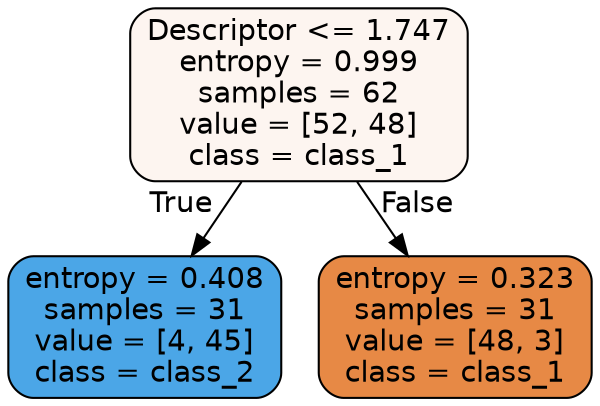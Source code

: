 digraph Tree {
node [shape=box, style="filled, rounded", color="black", fontname="helvetica"] ;
edge [fontname="helvetica"] ;
0 [label="Descriptor <= 1.747\nentropy = 0.999\nsamples = 62\nvalue = [52, 48]\nclass = class_1", fillcolor="#fdf5f0"] ;
1 [label="entropy = 0.408\nsamples = 31\nvalue = [4, 45]\nclass = class_2", fillcolor="#4ba6e7"] ;
0 -> 1 [labeldistance=2.5, labelangle=45, headlabel="True"] ;
2 [label="entropy = 0.323\nsamples = 31\nvalue = [48, 3]\nclass = class_1", fillcolor="#e78945"] ;
0 -> 2 [labeldistance=2.5, labelangle=-45, headlabel="False"] ;
}